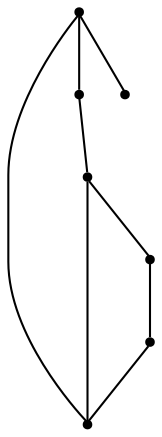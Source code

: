graph {
  node [shape=point,comment="{\"directed\":false,\"doi\":\"10.1007/978-3-031-49275-4_12\",\"figure\":\"1 (5)\"}"]

  v0 [pos="456.09036614374133,324.69541404721616"]
  v1 [pos="407.56595716439693,256.0230537519606"]
  v2 [pos="407.56595716439693,377.33656765525114"]
  v3 [pos="504.6147512774291,316.68184550803403"]
  v4 [pos="391.53006306974316,323.32446456374663"]
  v5 [pos="334.77521442250605,353.07457705614286"]
  v6 [pos="336.1504411320586,289.88626904531907"]

  v0 -- v1 [id="-1",pos="456.09036614374133,324.69541404721616 407.56595716439693,256.0230537519606 407.56595716439693,256.0230537519606 407.56595716439693,256.0230537519606"]
  v0 -- v2 [id="-2",pos="456.09036614374133,324.69541404721616 407.56595716439693,377.33656765525114 407.56595716439693,377.33656765525114 407.56595716439693,377.33656765525114"]
  v0 -- v3 [id="-3",pos="456.09036614374133,324.69541404721616 504.6147512774291,316.68184550803403 504.6147512774291,316.68184550803403 504.6147512774291,316.68184550803403"]
  v2 -- v4 [id="-4",pos="407.56595716439693,377.33656765525114 391.53006306974316,323.32446456374663 391.53006306974316,323.32446456374663 391.53006306974316,323.32446456374663"]
  v5 -- v6 [id="-5",pos="334.77521442250605,353.07457705614286 336.1504411320586,289.88626904531907 336.1504411320586,289.88626904531907 336.1504411320586,289.88626904531907"]
  v6 -- v1 [id="-6",pos="336.1504411320586,289.88626904531907 407.56595716439693,256.0230537519606 407.56595716439693,256.0230537519606 407.56595716439693,256.0230537519606"]
  v4 -- v5 [id="-7",pos="391.53006306974316,323.32446456374663 334.77521442250605,353.07457705614286 334.77521442250605,353.07457705614286 334.77521442250605,353.07457705614286"]
  v4 -- v1 [id="-8",pos="391.53006306974316,323.32446456374663 407.56595716439693,256.0230537519606 407.56595716439693,256.0230537519606 407.56595716439693,256.0230537519606"]
}